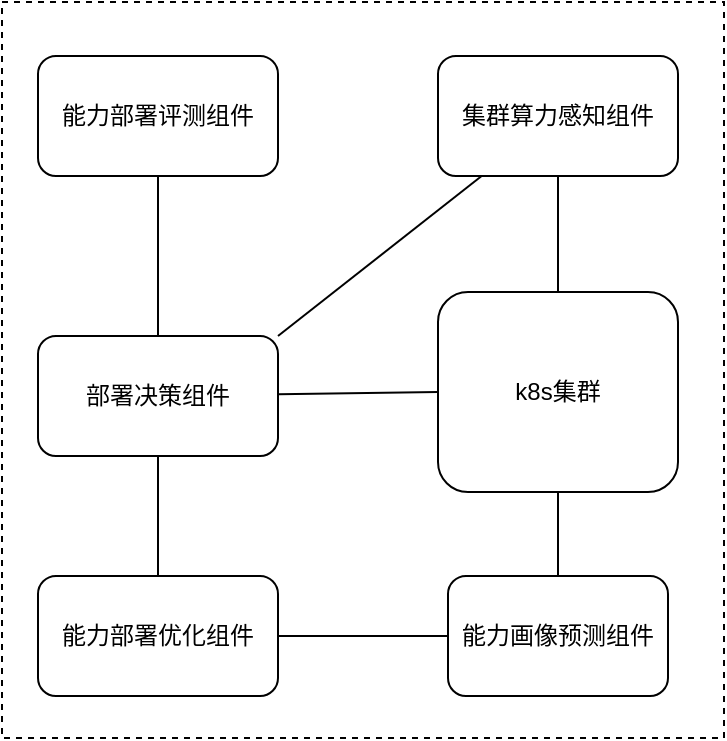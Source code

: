 <mxfile version="20.2.7" type="github" pages="3">
  <diagram id="c_qBDZXppw1qah-Odxho" name="算力智能调度">
    <mxGraphModel dx="1038" dy="556" grid="0" gridSize="10" guides="1" tooltips="1" connect="1" arrows="1" fold="1" page="1" pageScale="1" pageWidth="827" pageHeight="1169" math="0" shadow="0">
      <root>
        <mxCell id="0" />
        <mxCell id="1" parent="0" />
        <mxCell id="pArJfQpIkxOvBsL0gTi2-11" value="" style="rounded=0;whiteSpace=wrap;html=1;dashed=1;" vertex="1" parent="1">
          <mxGeometry x="92" y="233" width="361" height="368" as="geometry" />
        </mxCell>
        <mxCell id="pArJfQpIkxOvBsL0gTi2-7" style="edgeStyle=none;rounded=0;orthogonalLoop=1;jettySize=auto;html=1;endArrow=none;endFill=0;" edge="1" parent="1" source="bhlNeT-pdVcCC8ToB-vW-2" target="pArJfQpIkxOvBsL0gTi2-2">
          <mxGeometry relative="1" as="geometry" />
        </mxCell>
        <mxCell id="bhlNeT-pdVcCC8ToB-vW-2" value="能力部署评测组件" style="rounded=1;whiteSpace=wrap;html=1;" parent="1" vertex="1">
          <mxGeometry x="110" y="260" width="120" height="60" as="geometry" />
        </mxCell>
        <mxCell id="pArJfQpIkxOvBsL0gTi2-5" style="rounded=0;orthogonalLoop=1;jettySize=auto;html=1;entryX=1;entryY=0;entryDx=0;entryDy=0;endArrow=none;endFill=0;" edge="1" parent="1" source="bhlNeT-pdVcCC8ToB-vW-3" target="pArJfQpIkxOvBsL0gTi2-2">
          <mxGeometry relative="1" as="geometry" />
        </mxCell>
        <mxCell id="bhlNeT-pdVcCC8ToB-vW-3" value="集群算力感知组件" style="rounded=1;whiteSpace=wrap;html=1;" parent="1" vertex="1">
          <mxGeometry x="310" y="260" width="120" height="60" as="geometry" />
        </mxCell>
        <mxCell id="pArJfQpIkxOvBsL0gTi2-9" style="edgeStyle=none;rounded=0;orthogonalLoop=1;jettySize=auto;html=1;entryX=1;entryY=0.5;entryDx=0;entryDy=0;endArrow=none;endFill=0;" edge="1" parent="1" source="bhlNeT-pdVcCC8ToB-vW-5" target="bhlNeT-pdVcCC8ToB-vW-6">
          <mxGeometry relative="1" as="geometry" />
        </mxCell>
        <mxCell id="bhlNeT-pdVcCC8ToB-vW-5" value="能力画像预测组件" style="rounded=1;whiteSpace=wrap;html=1;" parent="1" vertex="1">
          <mxGeometry x="315" y="520" width="110" height="60" as="geometry" />
        </mxCell>
        <mxCell id="pArJfQpIkxOvBsL0gTi2-10" style="edgeStyle=none;rounded=0;orthogonalLoop=1;jettySize=auto;html=1;entryX=0.5;entryY=1;entryDx=0;entryDy=0;endArrow=none;endFill=0;" edge="1" parent="1" source="bhlNeT-pdVcCC8ToB-vW-6" target="pArJfQpIkxOvBsL0gTi2-2">
          <mxGeometry relative="1" as="geometry" />
        </mxCell>
        <mxCell id="bhlNeT-pdVcCC8ToB-vW-6" value="能力部署优化组件" style="rounded=1;whiteSpace=wrap;html=1;" parent="1" vertex="1">
          <mxGeometry x="110" y="520" width="120" height="60" as="geometry" />
        </mxCell>
        <mxCell id="pArJfQpIkxOvBsL0gTi2-4" style="edgeStyle=orthogonalEdgeStyle;rounded=0;orthogonalLoop=1;jettySize=auto;html=1;entryX=0.5;entryY=1;entryDx=0;entryDy=0;endArrow=none;endFill=0;" edge="1" parent="1" source="pArJfQpIkxOvBsL0gTi2-1" target="bhlNeT-pdVcCC8ToB-vW-3">
          <mxGeometry relative="1" as="geometry" />
        </mxCell>
        <mxCell id="pArJfQpIkxOvBsL0gTi2-8" style="edgeStyle=none;rounded=0;orthogonalLoop=1;jettySize=auto;html=1;endArrow=none;endFill=0;" edge="1" parent="1" source="pArJfQpIkxOvBsL0gTi2-1" target="bhlNeT-pdVcCC8ToB-vW-5">
          <mxGeometry relative="1" as="geometry" />
        </mxCell>
        <mxCell id="pArJfQpIkxOvBsL0gTi2-1" value="k8s集群" style="rounded=1;whiteSpace=wrap;html=1;" vertex="1" parent="1">
          <mxGeometry x="310" y="378" width="120" height="100" as="geometry" />
        </mxCell>
        <mxCell id="pArJfQpIkxOvBsL0gTi2-6" style="edgeStyle=none;rounded=0;orthogonalLoop=1;jettySize=auto;html=1;entryX=0;entryY=0.5;entryDx=0;entryDy=0;endArrow=none;endFill=0;" edge="1" parent="1" source="pArJfQpIkxOvBsL0gTi2-2" target="pArJfQpIkxOvBsL0gTi2-1">
          <mxGeometry relative="1" as="geometry" />
        </mxCell>
        <mxCell id="pArJfQpIkxOvBsL0gTi2-2" value="部署决策组件" style="rounded=1;whiteSpace=wrap;html=1;" vertex="1" parent="1">
          <mxGeometry x="110" y="400" width="120" height="60" as="geometry" />
        </mxCell>
      </root>
    </mxGraphModel>
  </diagram>
  <diagram id="NjI1VTTY4DiQkGKBBrJz" name="混合调度">
    <mxGraphModel dx="1038" dy="556" grid="1" gridSize="10" guides="1" tooltips="1" connect="1" arrows="1" fold="1" page="1" pageScale="1" pageWidth="827" pageHeight="1169" math="0" shadow="0">
      <root>
        <mxCell id="0" />
        <mxCell id="1" parent="0" />
      </root>
    </mxGraphModel>
  </diagram>
  <diagram id="jQ-zM2VaS5n3sKBZ0DGP" name="云边端协同">
    <mxGraphModel dx="1038" dy="556" grid="1" gridSize="10" guides="1" tooltips="1" connect="1" arrows="1" fold="1" page="1" pageScale="1" pageWidth="827" pageHeight="1169" math="0" shadow="0">
      <root>
        <mxCell id="0" />
        <mxCell id="1" parent="0" />
      </root>
    </mxGraphModel>
  </diagram>
</mxfile>
